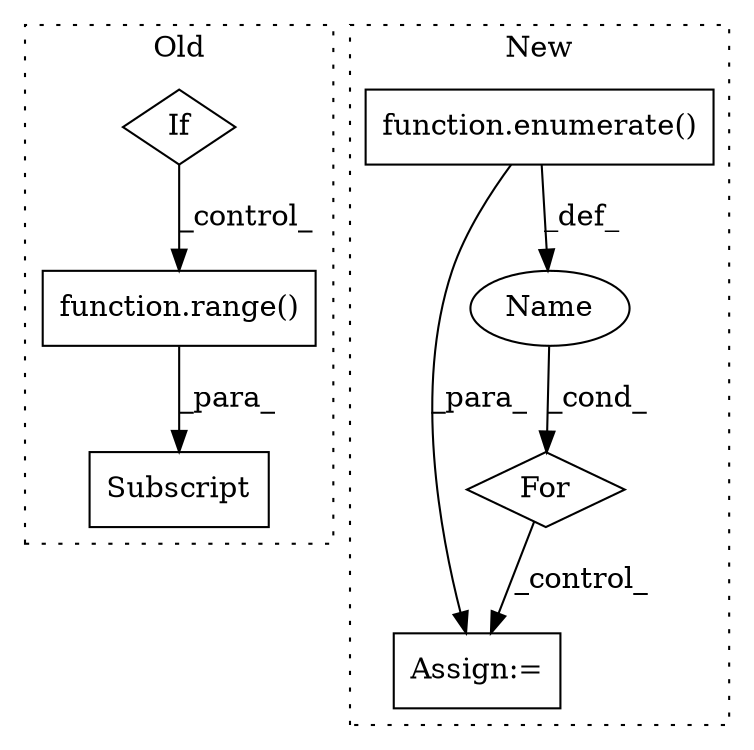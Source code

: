 digraph G {
subgraph cluster0 {
1 [label="function.range()" a="75" s="26225,26242" l="6,1" shape="box"];
3 [label="Subscript" a="63" s="26261,0" l="81,0" shape="box"];
7 [label="If" a="96" s="25671" l="3" shape="diamond"];
label = "Old";
style="dotted";
}
subgraph cluster1 {
2 [label="function.enumerate()" a="75" s="25996,26025" l="10,1" shape="box"];
4 [label="Assign:=" a="68" s="26099" l="3" shape="box"];
5 [label="For" a="107" s="25978,26026" l="4,18" shape="diamond"];
6 [label="Name" a="87" s="25991" l="1" shape="ellipse"];
label = "New";
style="dotted";
}
1 -> 3 [label="_para_"];
2 -> 6 [label="_def_"];
2 -> 4 [label="_para_"];
5 -> 4 [label="_control_"];
6 -> 5 [label="_cond_"];
7 -> 1 [label="_control_"];
}